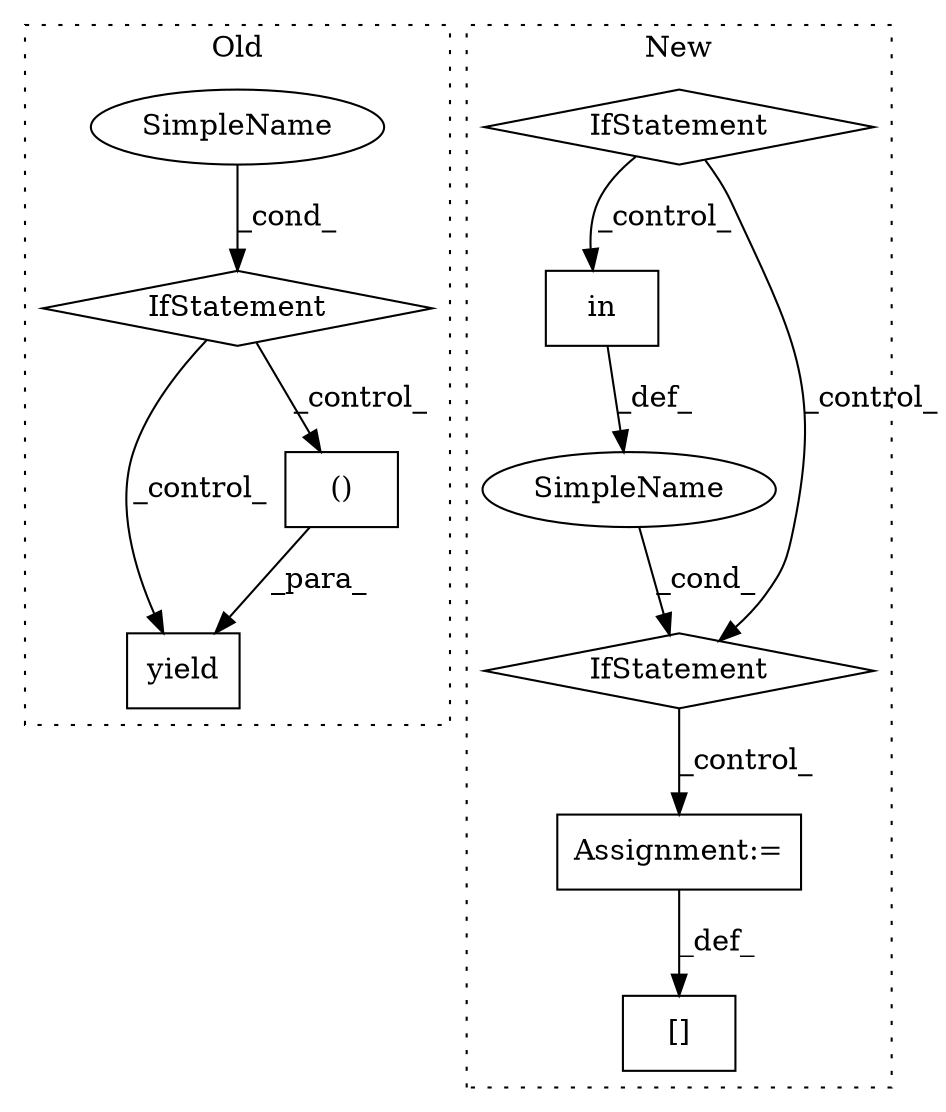 digraph G {
subgraph cluster0 {
1 [label="yield" a="112" s="512" l="22" shape="box"];
4 [label="IfStatement" a="25" s="378,401" l="4,2" shape="diamond"];
5 [label="SimpleName" a="42" s="" l="" shape="ellipse"];
10 [label="()" a="106" s="534" l="41" shape="box"];
label = "Old";
style="dotted";
}
subgraph cluster1 {
2 [label="in" a="105" s="627" l="15" shape="box"];
3 [label="IfStatement" a="25" s="592,643" l="4,2" shape="diamond"];
6 [label="Assignment:=" a="7" s="671" l="2" shape="box"];
7 [label="SimpleName" a="42" s="" l="" shape="ellipse"];
8 [label="IfStatement" a="25" s="449,504" l="4,2" shape="diamond"];
9 [label="[]" a="2" s="657,670" l="8,1" shape="box"];
label = "New";
style="dotted";
}
2 -> 7 [label="_def_"];
3 -> 6 [label="_control_"];
4 -> 10 [label="_control_"];
4 -> 1 [label="_control_"];
5 -> 4 [label="_cond_"];
6 -> 9 [label="_def_"];
7 -> 3 [label="_cond_"];
8 -> 3 [label="_control_"];
8 -> 2 [label="_control_"];
10 -> 1 [label="_para_"];
}